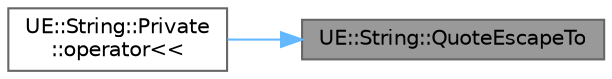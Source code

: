 digraph "UE::String::QuoteEscapeTo"
{
 // INTERACTIVE_SVG=YES
 // LATEX_PDF_SIZE
  bgcolor="transparent";
  edge [fontname=Helvetica,fontsize=10,labelfontname=Helvetica,labelfontsize=10];
  node [fontname=Helvetica,fontsize=10,shape=box,height=0.2,width=0.4];
  rankdir="RL";
  Node1 [id="Node000001",label="UE::String::QuoteEscapeTo",height=0.2,width=0.4,color="gray40", fillcolor="grey60", style="filled", fontcolor="black",tooltip="Quote and escape the string into the string builder."];
  Node1 -> Node2 [id="edge1_Node000001_Node000002",dir="back",color="steelblue1",style="solid",tooltip=" "];
  Node2 [id="Node000002",label="UE::String::Private\l::operator\<\<",height=0.2,width=0.4,color="grey40", fillcolor="white", style="filled",URL="$dd/d59/namespaceUE_1_1String_1_1Private.html#a885cd0b2ff6ad725833a4f71008f4be9",tooltip=" "];
}
